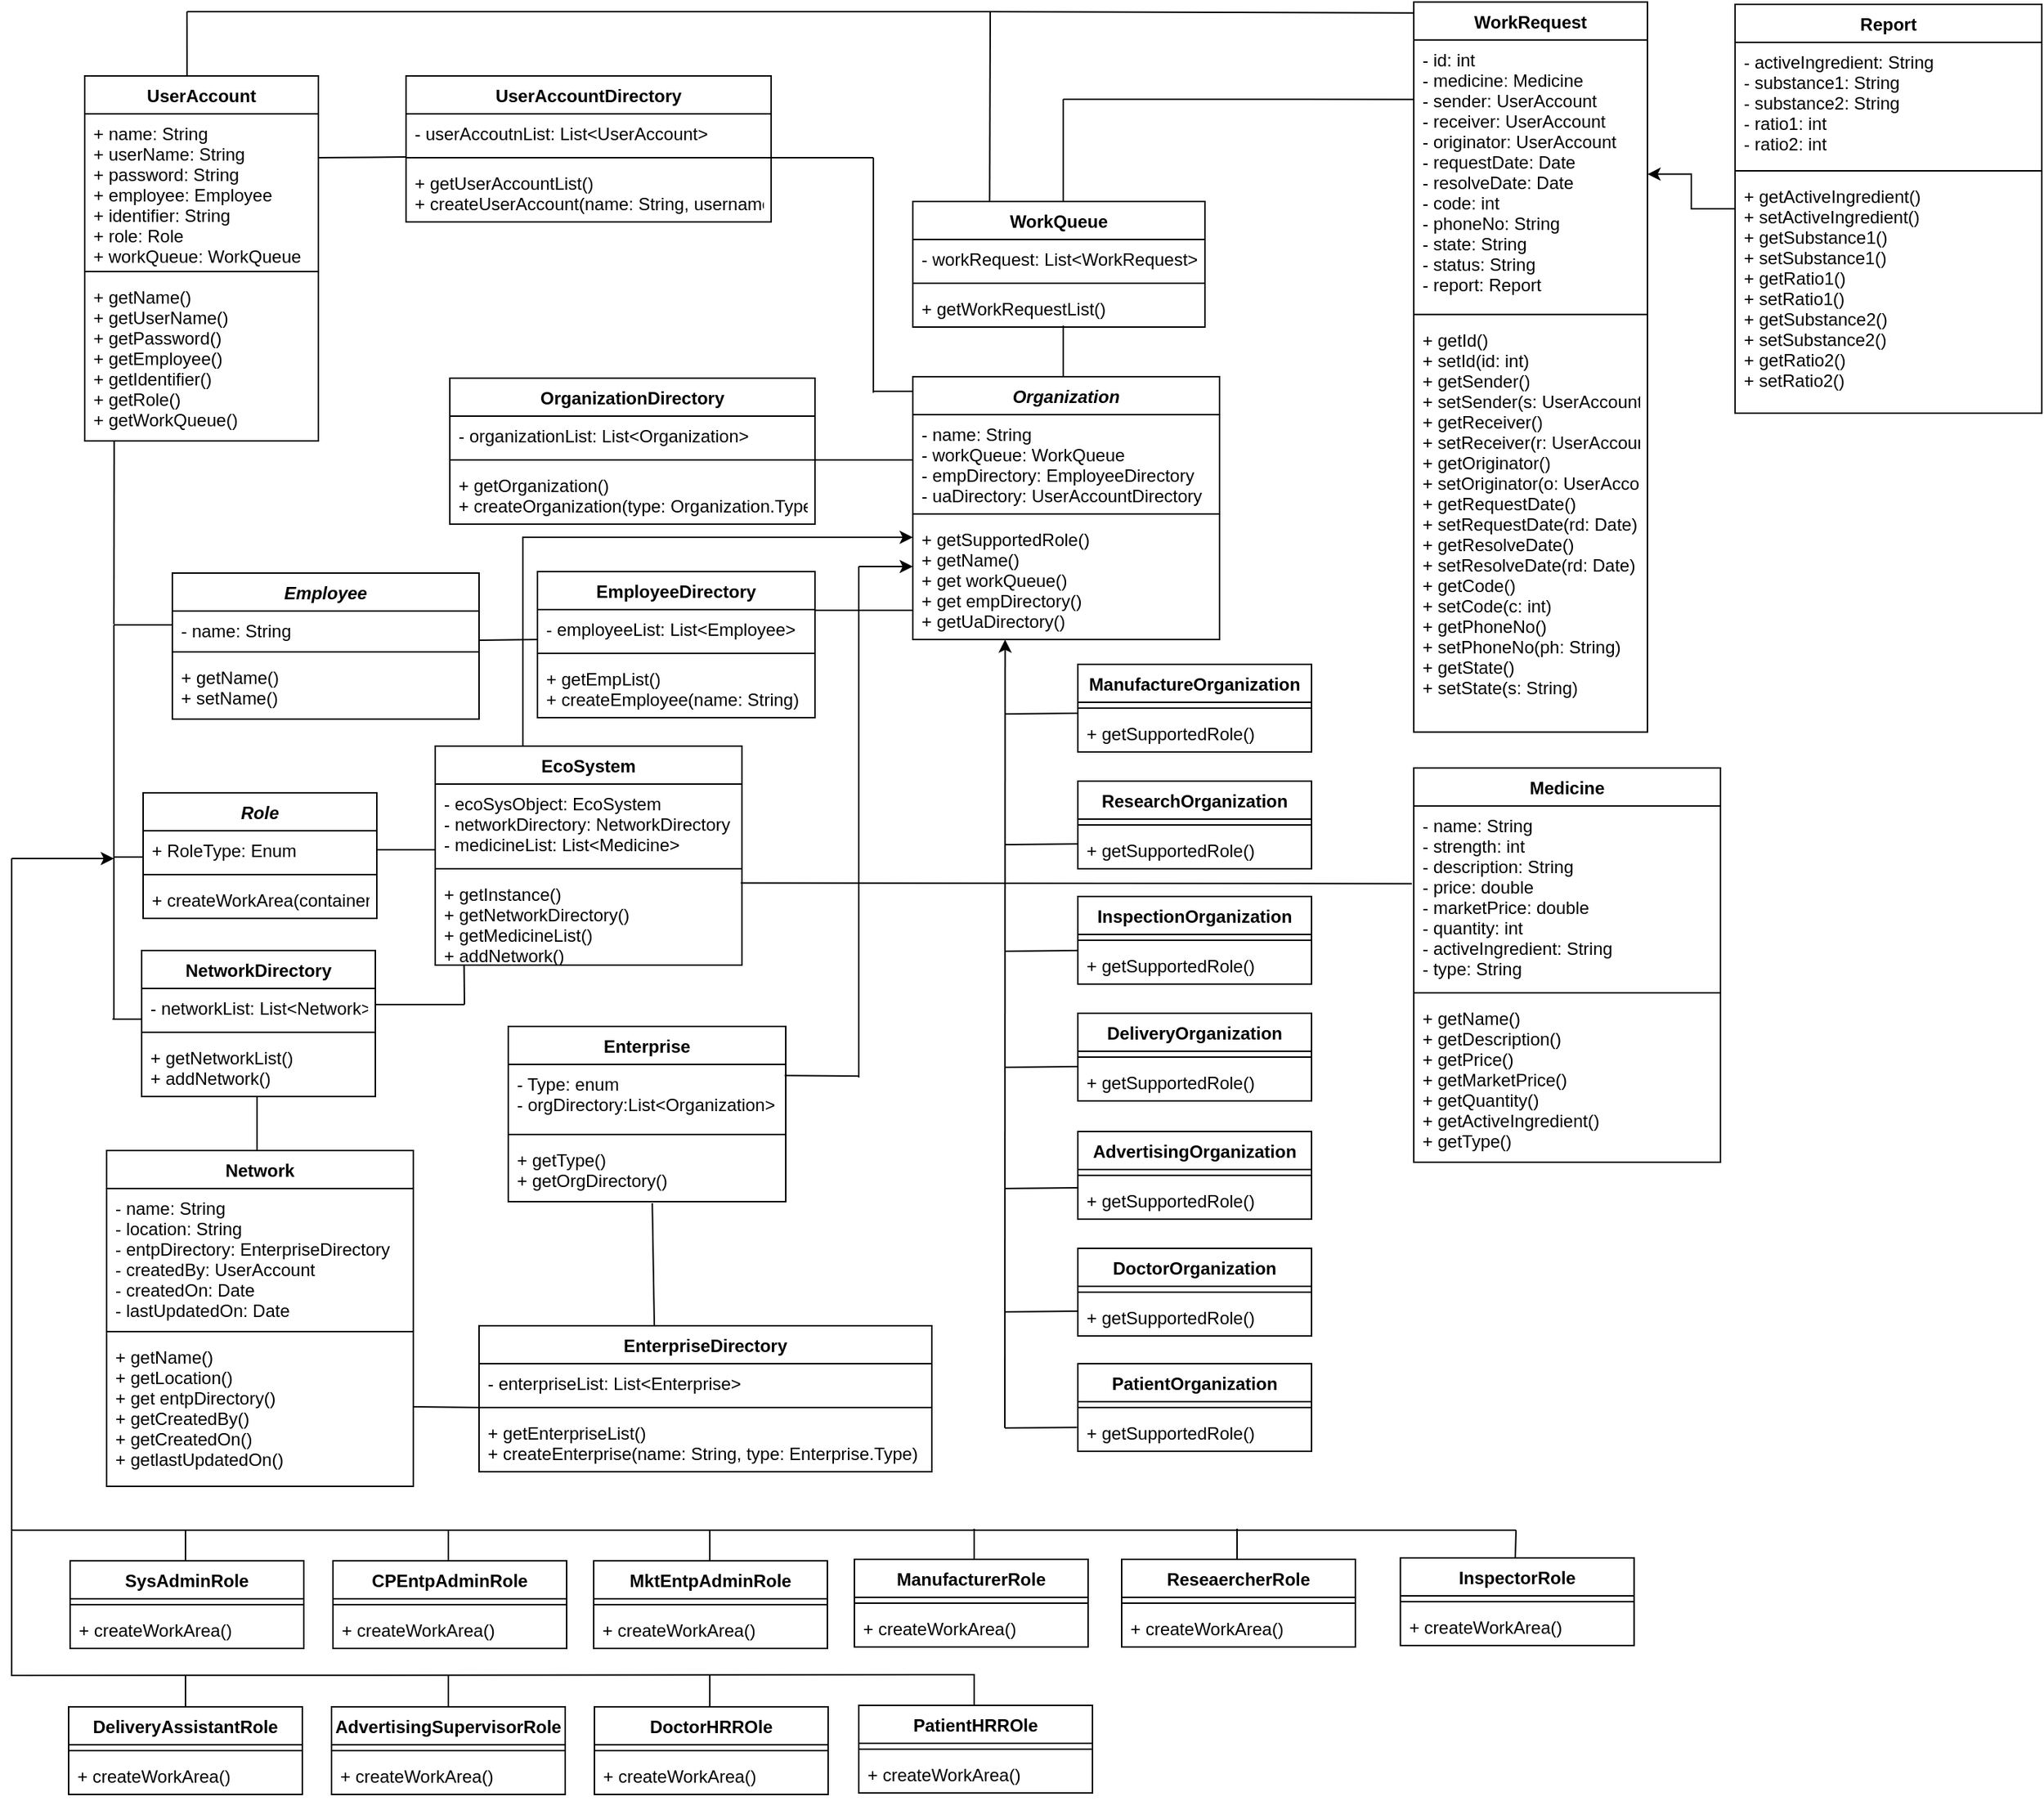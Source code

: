 <mxfile version="11.3.0" type="device" pages="1"><diagram id="bFLVhVI8nowa9Wyy7ARt" name="Page-1"><mxGraphModel dx="1379" dy="784" grid="1" gridSize="10" guides="1" tooltips="1" connect="1" arrows="1" fold="1" page="1" pageScale="1" pageWidth="1169" pageHeight="827" math="0" shadow="0"><root><mxCell id="0"/><mxCell id="1" parent="0"/><mxCell id="ENT1kDU-fFBjhfbJ3ieK-3" value="OrganizationDirectory" style="swimlane;fontStyle=1;align=center;verticalAlign=top;childLayout=stackLayout;horizontal=1;startSize=26;horizontalStack=0;resizeParent=1;resizeParentMax=0;resizeLast=0;collapsible=1;marginBottom=0;" parent="1" vertex="1"><mxGeometry x="340" y="271" width="250" height="100" as="geometry"/></mxCell><mxCell id="ENT1kDU-fFBjhfbJ3ieK-4" value="- organizationList: List&lt;Organization&gt; " style="text;strokeColor=none;fillColor=none;align=left;verticalAlign=top;spacingLeft=4;spacingRight=4;overflow=hidden;rotatable=0;points=[[0,0.5],[1,0.5]];portConstraint=eastwest;" parent="ENT1kDU-fFBjhfbJ3ieK-3" vertex="1"><mxGeometry y="26" width="250" height="26" as="geometry"/></mxCell><mxCell id="ENT1kDU-fFBjhfbJ3ieK-5" value="" style="line;strokeWidth=1;fillColor=none;align=left;verticalAlign=middle;spacingTop=-1;spacingLeft=3;spacingRight=3;rotatable=0;labelPosition=right;points=[];portConstraint=eastwest;" parent="ENT1kDU-fFBjhfbJ3ieK-3" vertex="1"><mxGeometry y="52" width="250" height="8" as="geometry"/></mxCell><mxCell id="ENT1kDU-fFBjhfbJ3ieK-6" value="+ getOrganization()&#10;+ createOrganization(type: Organization.Type)" style="text;strokeColor=none;fillColor=none;align=left;verticalAlign=top;spacingLeft=4;spacingRight=4;overflow=hidden;rotatable=0;points=[[0,0.5],[1,0.5]];portConstraint=eastwest;" parent="ENT1kDU-fFBjhfbJ3ieK-3" vertex="1"><mxGeometry y="60" width="250" height="40" as="geometry"/></mxCell><mxCell id="ENT1kDU-fFBjhfbJ3ieK-7" value="Organization" style="swimlane;fontStyle=3;align=center;verticalAlign=top;childLayout=stackLayout;horizontal=1;startSize=26;horizontalStack=0;resizeParent=1;resizeParentMax=0;resizeLast=0;collapsible=1;marginBottom=0;" parent="1" vertex="1"><mxGeometry x="657" y="270" width="210" height="180" as="geometry"/></mxCell><mxCell id="ENT1kDU-fFBjhfbJ3ieK-8" value="- name: String&#10;- workQueue: WorkQueue&#10;- empDirectory: EmployeeDirectory&#10;- uaDirectory: UserAccountDirectory" style="text;strokeColor=none;fillColor=none;align=left;verticalAlign=top;spacingLeft=4;spacingRight=4;overflow=hidden;rotatable=0;points=[[0,0.5],[1,0.5]];portConstraint=eastwest;" parent="ENT1kDU-fFBjhfbJ3ieK-7" vertex="1"><mxGeometry y="26" width="210" height="64" as="geometry"/></mxCell><mxCell id="ENT1kDU-fFBjhfbJ3ieK-9" value="" style="line;strokeWidth=1;fillColor=none;align=left;verticalAlign=middle;spacingTop=-1;spacingLeft=3;spacingRight=3;rotatable=0;labelPosition=right;points=[];portConstraint=eastwest;" parent="ENT1kDU-fFBjhfbJ3ieK-7" vertex="1"><mxGeometry y="90" width="210" height="8" as="geometry"/></mxCell><mxCell id="ENT1kDU-fFBjhfbJ3ieK-10" value="+ getSupportedRole()&#10;+ getName()&#10;+ get workQueue()&#10;+ get empDirectory()&#10;+ getUaDirectory()" style="text;strokeColor=none;fillColor=none;align=left;verticalAlign=top;spacingLeft=4;spacingRight=4;overflow=hidden;rotatable=0;points=[[0,0.5],[1,0.5]];portConstraint=eastwest;" parent="ENT1kDU-fFBjhfbJ3ieK-7" vertex="1"><mxGeometry y="98" width="210" height="82" as="geometry"/></mxCell><mxCell id="ENT1kDU-fFBjhfbJ3ieK-11" value="" style="endArrow=none;html=1;exitX=1.012;exitY=-0.025;exitDx=0;exitDy=0;exitPerimeter=0;" parent="1" edge="1"><mxGeometry width="50" height="50" relative="1" as="geometry"><mxPoint x="590" y="327" as="sourcePoint"/><mxPoint x="657" y="327" as="targetPoint"/></mxGeometry></mxCell><mxCell id="ENT1kDU-fFBjhfbJ3ieK-16" value="WorkQueue" style="swimlane;fontStyle=1;align=center;verticalAlign=top;childLayout=stackLayout;horizontal=1;startSize=26;horizontalStack=0;resizeParent=1;resizeParentMax=0;resizeLast=0;collapsible=1;marginBottom=0;" parent="1" vertex="1"><mxGeometry x="657" y="150" width="200" height="86" as="geometry"/></mxCell><mxCell id="ENT1kDU-fFBjhfbJ3ieK-17" value="- workRequest: List&lt;WorkRequest&gt;" style="text;strokeColor=none;fillColor=none;align=left;verticalAlign=top;spacingLeft=4;spacingRight=4;overflow=hidden;rotatable=0;points=[[0,0.5],[1,0.5]];portConstraint=eastwest;" parent="ENT1kDU-fFBjhfbJ3ieK-16" vertex="1"><mxGeometry y="26" width="200" height="26" as="geometry"/></mxCell><mxCell id="ENT1kDU-fFBjhfbJ3ieK-18" value="" style="line;strokeWidth=1;fillColor=none;align=left;verticalAlign=middle;spacingTop=-1;spacingLeft=3;spacingRight=3;rotatable=0;labelPosition=right;points=[];portConstraint=eastwest;" parent="ENT1kDU-fFBjhfbJ3ieK-16" vertex="1"><mxGeometry y="52" width="200" height="8" as="geometry"/></mxCell><mxCell id="ENT1kDU-fFBjhfbJ3ieK-19" value="+ getWorkRequestList()" style="text;strokeColor=none;fillColor=none;align=left;verticalAlign=top;spacingLeft=4;spacingRight=4;overflow=hidden;rotatable=0;points=[[0,0.5],[1,0.5]];portConstraint=eastwest;" parent="ENT1kDU-fFBjhfbJ3ieK-16" vertex="1"><mxGeometry y="60" width="200" height="26" as="geometry"/></mxCell><mxCell id="ENT1kDU-fFBjhfbJ3ieK-20" value="WorkRequest" style="swimlane;fontStyle=1;align=center;verticalAlign=top;childLayout=stackLayout;horizontal=1;startSize=26;horizontalStack=0;resizeParent=1;resizeParentMax=0;resizeLast=0;collapsible=1;marginBottom=0;" parent="1" vertex="1"><mxGeometry x="1000" y="13.333" width="160" height="500" as="geometry"/></mxCell><mxCell id="ENT1kDU-fFBjhfbJ3ieK-21" value="- id: int&#10;- medicine: Medicine&#10;- sender: UserAccount&#10;- receiver: UserAccount&#10;- originator: UserAccount&#10;- requestDate: Date&#10;- resolveDate: Date&#10;- code: int&#10;- phoneNo: String&#10;- state: String&#10;- status: String&#10;- report: Report" style="text;strokeColor=none;fillColor=none;align=left;verticalAlign=top;spacingLeft=4;spacingRight=4;overflow=hidden;rotatable=0;points=[[0,0.5],[1,0.5]];portConstraint=eastwest;" parent="ENT1kDU-fFBjhfbJ3ieK-20" vertex="1"><mxGeometry y="26" width="160" height="184" as="geometry"/></mxCell><mxCell id="ENT1kDU-fFBjhfbJ3ieK-22" value="" style="line;strokeWidth=1;fillColor=none;align=left;verticalAlign=middle;spacingTop=-1;spacingLeft=3;spacingRight=3;rotatable=0;labelPosition=right;points=[];portConstraint=eastwest;" parent="ENT1kDU-fFBjhfbJ3ieK-20" vertex="1"><mxGeometry y="210" width="160" height="8" as="geometry"/></mxCell><mxCell id="ENT1kDU-fFBjhfbJ3ieK-23" value="+ getId()&#10;+ setId(id: int)&#10;+ getSender()&#10;+ setSender(s: UserAccount)&#10;+ getReceiver()&#10;+ setReceiver(r: UserAccount)&#10;+ getOriginator()&#10;+ setOriginator(o: UserAccount)&#10;+ getRequestDate()&#10;+ setRequestDate(rd: Date)&#10;+ getResolveDate()&#10;+ setResolveDate(rd: Date)&#10;+ getCode()&#10;+ setCode(c: int)&#10;+ getPhoneNo()&#10;+ setPhoneNo(ph: String)&#10;+ getState()&#10;+ setState(s: String)" style="text;strokeColor=none;fillColor=none;align=left;verticalAlign=top;spacingLeft=4;spacingRight=4;overflow=hidden;rotatable=0;points=[[0,0.5],[1,0.5]];portConstraint=eastwest;" parent="ENT1kDU-fFBjhfbJ3ieK-20" vertex="1"><mxGeometry y="218" width="160" height="282" as="geometry"/></mxCell><mxCell id="ENT1kDU-fFBjhfbJ3ieK-24" value="" style="endArrow=none;html=1;" parent="1" edge="1"><mxGeometry width="50" height="50" relative="1" as="geometry"><mxPoint x="760" y="150" as="sourcePoint"/><mxPoint x="760" y="80" as="targetPoint"/></mxGeometry></mxCell><mxCell id="ENT1kDU-fFBjhfbJ3ieK-25" value="" style="endArrow=none;html=1;entryX=-0.013;entryY=0.216;entryDx=0;entryDy=0;entryPerimeter=0;" parent="1" edge="1"><mxGeometry width="50" height="50" relative="1" as="geometry"><mxPoint x="760" y="80" as="sourcePoint"/><mxPoint x="999.92" y="80.077" as="targetPoint"/></mxGeometry></mxCell><mxCell id="ENT1kDU-fFBjhfbJ3ieK-26" value="" style="endArrow=none;html=1;" parent="1" edge="1"><mxGeometry width="50" height="50" relative="1" as="geometry"><mxPoint x="760" y="270" as="sourcePoint"/><mxPoint x="760.0" y="235" as="targetPoint"/></mxGeometry></mxCell><mxCell id="ENT1kDU-fFBjhfbJ3ieK-27" value="" style="endArrow=none;html=1;exitX=1.012;exitY=-0.025;exitDx=0;exitDy=0;exitPerimeter=0;" parent="1" edge="1"><mxGeometry width="50" height="50" relative="1" as="geometry"><mxPoint x="590" y="430" as="sourcePoint"/><mxPoint x="657" y="430" as="targetPoint"/></mxGeometry></mxCell><mxCell id="ENT1kDU-fFBjhfbJ3ieK-28" value="EmployeeDirectory" style="swimlane;fontStyle=1;align=center;verticalAlign=top;childLayout=stackLayout;horizontal=1;startSize=26;horizontalStack=0;resizeParent=1;resizeParentMax=0;resizeLast=0;collapsible=1;marginBottom=0;" parent="1" vertex="1"><mxGeometry x="400" y="403.5" width="190" height="100" as="geometry"/></mxCell><mxCell id="ENT1kDU-fFBjhfbJ3ieK-29" value="- employeeList: List&lt;Employee&gt; " style="text;strokeColor=none;fillColor=none;align=left;verticalAlign=top;spacingLeft=4;spacingRight=4;overflow=hidden;rotatable=0;points=[[0,0.5],[1,0.5]];portConstraint=eastwest;" parent="ENT1kDU-fFBjhfbJ3ieK-28" vertex="1"><mxGeometry y="26" width="190" height="26" as="geometry"/></mxCell><mxCell id="ENT1kDU-fFBjhfbJ3ieK-30" value="" style="line;strokeWidth=1;fillColor=none;align=left;verticalAlign=middle;spacingTop=-1;spacingLeft=3;spacingRight=3;rotatable=0;labelPosition=right;points=[];portConstraint=eastwest;" parent="ENT1kDU-fFBjhfbJ3ieK-28" vertex="1"><mxGeometry y="52" width="190" height="8" as="geometry"/></mxCell><mxCell id="ENT1kDU-fFBjhfbJ3ieK-31" value="+ getEmpList()&#10;+ createEmployee(name: String)" style="text;strokeColor=none;fillColor=none;align=left;verticalAlign=top;spacingLeft=4;spacingRight=4;overflow=hidden;rotatable=0;points=[[0,0.5],[1,0.5]];portConstraint=eastwest;" parent="ENT1kDU-fFBjhfbJ3ieK-28" vertex="1"><mxGeometry y="60" width="190" height="40" as="geometry"/></mxCell><mxCell id="ENT1kDU-fFBjhfbJ3ieK-32" value="Employee" style="swimlane;fontStyle=3;align=center;verticalAlign=top;childLayout=stackLayout;horizontal=1;startSize=26;horizontalStack=0;resizeParent=1;resizeParentMax=0;resizeLast=0;collapsible=1;marginBottom=0;" parent="1" vertex="1"><mxGeometry x="150" y="404.5" width="210" height="100" as="geometry"/></mxCell><mxCell id="ENT1kDU-fFBjhfbJ3ieK-33" value="- name: String" style="text;strokeColor=none;fillColor=none;align=left;verticalAlign=top;spacingLeft=4;spacingRight=4;overflow=hidden;rotatable=0;points=[[0,0.5],[1,0.5]];portConstraint=eastwest;" parent="ENT1kDU-fFBjhfbJ3ieK-32" vertex="1"><mxGeometry y="26" width="210" height="24" as="geometry"/></mxCell><mxCell id="ENT1kDU-fFBjhfbJ3ieK-34" value="" style="line;strokeWidth=1;fillColor=none;align=left;verticalAlign=middle;spacingTop=-1;spacingLeft=3;spacingRight=3;rotatable=0;labelPosition=right;points=[];portConstraint=eastwest;" parent="ENT1kDU-fFBjhfbJ3ieK-32" vertex="1"><mxGeometry y="50" width="210" height="8" as="geometry"/></mxCell><mxCell id="ENT1kDU-fFBjhfbJ3ieK-35" value="+ getName()&#10;+ setName()" style="text;strokeColor=none;fillColor=none;align=left;verticalAlign=top;spacingLeft=4;spacingRight=4;overflow=hidden;rotatable=0;points=[[0,0.5],[1,0.5]];portConstraint=eastwest;" parent="ENT1kDU-fFBjhfbJ3ieK-32" vertex="1"><mxGeometry y="58" width="210" height="42" as="geometry"/></mxCell><mxCell id="ENT1kDU-fFBjhfbJ3ieK-36" value="" style="endArrow=none;html=1;" parent="1" edge="1"><mxGeometry width="50" height="50" relative="1" as="geometry"><mxPoint x="360" y="450.5" as="sourcePoint"/><mxPoint x="400.048" y="450" as="targetPoint"/></mxGeometry></mxCell><mxCell id="ENT1kDU-fFBjhfbJ3ieK-37" value="" style="endArrow=none;html=1;" parent="1" edge="1"><mxGeometry width="50" height="50" relative="1" as="geometry"><mxPoint x="630" y="280" as="sourcePoint"/><mxPoint x="657" y="280" as="targetPoint"/></mxGeometry></mxCell><mxCell id="ENT1kDU-fFBjhfbJ3ieK-38" value="" style="endArrow=none;html=1;" parent="1" edge="1"><mxGeometry width="50" height="50" relative="1" as="geometry"><mxPoint x="630" y="281" as="sourcePoint"/><mxPoint x="630" y="120" as="targetPoint"/></mxGeometry></mxCell><mxCell id="ENT1kDU-fFBjhfbJ3ieK-39" value="" style="endArrow=none;html=1;" parent="1" edge="1"><mxGeometry width="50" height="50" relative="1" as="geometry"><mxPoint x="560" y="120" as="sourcePoint"/><mxPoint x="630" y="120" as="targetPoint"/></mxGeometry></mxCell><mxCell id="ENT1kDU-fFBjhfbJ3ieK-40" value="UserAccountDirectory" style="swimlane;fontStyle=1;align=center;verticalAlign=top;childLayout=stackLayout;horizontal=1;startSize=26;horizontalStack=0;resizeParent=1;resizeParentMax=0;resizeLast=0;collapsible=1;marginBottom=0;" parent="1" vertex="1"><mxGeometry x="310" y="64" width="250" height="100" as="geometry"/></mxCell><mxCell id="ENT1kDU-fFBjhfbJ3ieK-41" value="- userAccoutnList: List&lt;UserAccount&gt; " style="text;strokeColor=none;fillColor=none;align=left;verticalAlign=top;spacingLeft=4;spacingRight=4;overflow=hidden;rotatable=0;points=[[0,0.5],[1,0.5]];portConstraint=eastwest;" parent="ENT1kDU-fFBjhfbJ3ieK-40" vertex="1"><mxGeometry y="26" width="250" height="26" as="geometry"/></mxCell><mxCell id="ENT1kDU-fFBjhfbJ3ieK-42" value="" style="line;strokeWidth=1;fillColor=none;align=left;verticalAlign=middle;spacingTop=-1;spacingLeft=3;spacingRight=3;rotatable=0;labelPosition=right;points=[];portConstraint=eastwest;" parent="ENT1kDU-fFBjhfbJ3ieK-40" vertex="1"><mxGeometry y="52" width="250" height="8" as="geometry"/></mxCell><mxCell id="ENT1kDU-fFBjhfbJ3ieK-43" value="+ getUserAccountList()&#10;+ createUserAccount(name: String, username: String, password: String, emp: Employee, role: Role, identifier: String)" style="text;strokeColor=none;fillColor=none;align=left;verticalAlign=top;spacingLeft=4;spacingRight=4;overflow=hidden;rotatable=0;points=[[0,0.5],[1,0.5]];portConstraint=eastwest;" parent="ENT1kDU-fFBjhfbJ3ieK-40" vertex="1"><mxGeometry y="60" width="250" height="40" as="geometry"/></mxCell><mxCell id="ENT1kDU-fFBjhfbJ3ieK-44" value="UserAccount" style="swimlane;fontStyle=1;align=center;verticalAlign=top;childLayout=stackLayout;horizontal=1;startSize=26;horizontalStack=0;resizeParent=1;resizeParentMax=0;resizeLast=0;collapsible=1;marginBottom=0;" parent="1" vertex="1"><mxGeometry x="90" y="64" width="160" height="250" as="geometry"/></mxCell><mxCell id="ENT1kDU-fFBjhfbJ3ieK-45" value="+ name: String&#10;+ userName: String&#10;+ password: String&#10;+ employee: Employee&#10;+ identifier: String&#10;+ role: Role&#10;+ workQueue: WorkQueue" style="text;strokeColor=none;fillColor=none;align=left;verticalAlign=top;spacingLeft=4;spacingRight=4;overflow=hidden;rotatable=0;points=[[0,0.5],[1,0.5]];portConstraint=eastwest;" parent="ENT1kDU-fFBjhfbJ3ieK-44" vertex="1"><mxGeometry y="26" width="160" height="104" as="geometry"/></mxCell><mxCell id="ENT1kDU-fFBjhfbJ3ieK-46" value="" style="line;strokeWidth=1;fillColor=none;align=left;verticalAlign=middle;spacingTop=-1;spacingLeft=3;spacingRight=3;rotatable=0;labelPosition=right;points=[];portConstraint=eastwest;" parent="ENT1kDU-fFBjhfbJ3ieK-44" vertex="1"><mxGeometry y="130" width="160" height="8" as="geometry"/></mxCell><mxCell id="ENT1kDU-fFBjhfbJ3ieK-47" value="+ getName()&#10;+ getUserName()&#10;+ getPassword()&#10;+ getEmployee()&#10;+ getIdentifier()&#10;+ getRole()&#10;+ getWorkQueue()" style="text;strokeColor=none;fillColor=none;align=left;verticalAlign=top;spacingLeft=4;spacingRight=4;overflow=hidden;rotatable=0;points=[[0,0.5],[1,0.5]];portConstraint=eastwest;" parent="ENT1kDU-fFBjhfbJ3ieK-44" vertex="1"><mxGeometry y="138" width="160" height="112" as="geometry"/></mxCell><mxCell id="ENT1kDU-fFBjhfbJ3ieK-48" value="" style="endArrow=none;html=1;" parent="1" edge="1"><mxGeometry width="50" height="50" relative="1" as="geometry"><mxPoint x="250" y="120" as="sourcePoint"/><mxPoint x="310" y="119.5" as="targetPoint"/></mxGeometry></mxCell><mxCell id="ENT1kDU-fFBjhfbJ3ieK-49" value="" style="endArrow=none;html=1;entryX=0.12;entryY=1.039;entryDx=0;entryDy=0;entryPerimeter=0;" parent="1" edge="1"><mxGeometry width="50" height="50" relative="1" as="geometry"><mxPoint x="110" y="439.5" as="sourcePoint"/><mxPoint x="110.2" y="313.868" as="targetPoint"/></mxGeometry></mxCell><mxCell id="ENT1kDU-fFBjhfbJ3ieK-50" value="" style="endArrow=none;html=1;" parent="1" edge="1"><mxGeometry width="50" height="50" relative="1" as="geometry"><mxPoint x="110" y="440" as="sourcePoint"/><mxPoint x="150" y="440" as="targetPoint"/></mxGeometry></mxCell><mxCell id="ENT1kDU-fFBjhfbJ3ieK-51" value="" style="endArrow=none;html=1;" parent="1" edge="1"><mxGeometry width="50" height="50" relative="1" as="geometry"><mxPoint x="160" y="20" as="sourcePoint"/><mxPoint x="710" y="20" as="targetPoint"/></mxGeometry></mxCell><mxCell id="ENT1kDU-fFBjhfbJ3ieK-52" value="" style="endArrow=none;html=1;exitX=0.438;exitY=0.024;exitDx=0;exitDy=0;exitPerimeter=0;" parent="1" edge="1"><mxGeometry width="50" height="50" relative="1" as="geometry"><mxPoint x="160.08" y="64" as="sourcePoint"/><mxPoint x="160" y="20" as="targetPoint"/></mxGeometry></mxCell><mxCell id="ENT1kDU-fFBjhfbJ3ieK-54" value="" style="endArrow=none;html=1;exitX=0.313;exitY=-0.026;exitDx=0;exitDy=0;exitPerimeter=0;" parent="1" edge="1"><mxGeometry width="50" height="50" relative="1" as="geometry"><mxPoint x="709.6" y="149.764" as="sourcePoint"/><mxPoint x="710" y="20" as="targetPoint"/></mxGeometry></mxCell><mxCell id="ENT1kDU-fFBjhfbJ3ieK-55" value="" style="endArrow=none;html=1;entryX=0;entryY=0.015;entryDx=0;entryDy=0;entryPerimeter=0;" parent="1" target="ENT1kDU-fFBjhfbJ3ieK-20" edge="1"><mxGeometry width="50" height="50" relative="1" as="geometry"><mxPoint x="710" y="20" as="sourcePoint"/><mxPoint x="990" y="21" as="targetPoint"/></mxGeometry></mxCell><mxCell id="ENT1kDU-fFBjhfbJ3ieK-56" value="Role" style="swimlane;fontStyle=3;align=center;verticalAlign=top;childLayout=stackLayout;horizontal=1;startSize=26;horizontalStack=0;resizeParent=1;resizeParentMax=0;resizeLast=0;collapsible=1;marginBottom=0;" parent="1" vertex="1"><mxGeometry x="130" y="555" width="160" height="86" as="geometry"/></mxCell><mxCell id="ENT1kDU-fFBjhfbJ3ieK-57" value="+ RoleType: Enum" style="text;strokeColor=none;fillColor=none;align=left;verticalAlign=top;spacingLeft=4;spacingRight=4;overflow=hidden;rotatable=0;points=[[0,0.5],[1,0.5]];portConstraint=eastwest;" parent="ENT1kDU-fFBjhfbJ3ieK-56" vertex="1"><mxGeometry y="26" width="160" height="26" as="geometry"/></mxCell><mxCell id="ENT1kDU-fFBjhfbJ3ieK-68" value="" style="endArrow=none;html=1;" parent="ENT1kDU-fFBjhfbJ3ieK-56" edge="1"><mxGeometry width="50" height="50" relative="1" as="geometry"><mxPoint x="-20.0" y="44.0" as="sourcePoint"/><mxPoint y="44" as="targetPoint"/></mxGeometry></mxCell><mxCell id="ENT1kDU-fFBjhfbJ3ieK-58" value="" style="line;strokeWidth=1;fillColor=none;align=left;verticalAlign=middle;spacingTop=-1;spacingLeft=3;spacingRight=3;rotatable=0;labelPosition=right;points=[];portConstraint=eastwest;" parent="ENT1kDU-fFBjhfbJ3ieK-56" vertex="1"><mxGeometry y="52" width="160" height="8" as="geometry"/></mxCell><mxCell id="ENT1kDU-fFBjhfbJ3ieK-59" value="+ createWorkArea(container: JPanel, ua: UserAccount, entp: Enterprise, org: Organization, sys: EcoSystem" style="text;strokeColor=none;fillColor=none;align=left;verticalAlign=top;spacingLeft=4;spacingRight=4;overflow=hidden;rotatable=0;points=[[0,0.5],[1,0.5]];portConstraint=eastwest;" parent="ENT1kDU-fFBjhfbJ3ieK-56" vertex="1"><mxGeometry y="60" width="160" height="26" as="geometry"/></mxCell><mxCell id="ENT1kDU-fFBjhfbJ3ieK-60" value="" style="endArrow=none;html=1;" parent="1" edge="1"><mxGeometry width="50" height="50" relative="1" as="geometry"><mxPoint x="110" y="600" as="sourcePoint"/><mxPoint x="110" y="440" as="targetPoint"/></mxGeometry></mxCell><mxCell id="ENT1kDU-fFBjhfbJ3ieK-66" value="" style="edgeStyle=orthogonalEdgeStyle;rounded=0;orthogonalLoop=1;jettySize=auto;html=1;" parent="1" source="ENT1kDU-fFBjhfbJ3ieK-62" target="ENT1kDU-fFBjhfbJ3ieK-10" edge="1"><mxGeometry relative="1" as="geometry"><Array as="points"><mxPoint x="390" y="380"/></Array></mxGeometry></mxCell><mxCell id="ENT1kDU-fFBjhfbJ3ieK-62" value="EcoSystem" style="swimlane;fontStyle=1;align=center;verticalAlign=top;childLayout=stackLayout;horizontal=1;startSize=26;horizontalStack=0;resizeParent=1;resizeParentMax=0;resizeLast=0;collapsible=1;marginBottom=0;" parent="1" vertex="1"><mxGeometry x="330" y="523" width="210" height="150" as="geometry"/></mxCell><mxCell id="ENT1kDU-fFBjhfbJ3ieK-63" value="- ecoSysObject: EcoSystem&#10;- networkDirectory: NetworkDirectory&#10;- medicineList: List&lt;Medicine&gt;" style="text;strokeColor=none;fillColor=none;align=left;verticalAlign=top;spacingLeft=4;spacingRight=4;overflow=hidden;rotatable=0;points=[[0,0.5],[1,0.5]];portConstraint=eastwest;" parent="ENT1kDU-fFBjhfbJ3ieK-62" vertex="1"><mxGeometry y="26" width="210" height="54" as="geometry"/></mxCell><mxCell id="ENT1kDU-fFBjhfbJ3ieK-64" value="" style="line;strokeWidth=1;fillColor=none;align=left;verticalAlign=middle;spacingTop=-1;spacingLeft=3;spacingRight=3;rotatable=0;labelPosition=right;points=[];portConstraint=eastwest;" parent="ENT1kDU-fFBjhfbJ3ieK-62" vertex="1"><mxGeometry y="80" width="210" height="8" as="geometry"/></mxCell><mxCell id="ENT1kDU-fFBjhfbJ3ieK-65" value="+ getInstance()&#10;+ getNetworkDirectory()&#10;+ getMedicineList()&#10;+ addNetwork()" style="text;strokeColor=none;fillColor=none;align=left;verticalAlign=top;spacingLeft=4;spacingRight=4;overflow=hidden;rotatable=0;points=[[0,0.5],[1,0.5]];portConstraint=eastwest;" parent="ENT1kDU-fFBjhfbJ3ieK-62" vertex="1"><mxGeometry y="88" width="210" height="62" as="geometry"/></mxCell><mxCell id="ENT1kDU-fFBjhfbJ3ieK-67" value="" style="endArrow=none;html=1;exitX=1;exitY=0.5;exitDx=0;exitDy=0;" parent="1" source="ENT1kDU-fFBjhfbJ3ieK-57" edge="1"><mxGeometry width="50" height="50" relative="1" as="geometry"><mxPoint x="300" y="594" as="sourcePoint"/><mxPoint x="330" y="594" as="targetPoint"/></mxGeometry></mxCell><mxCell id="ENT1kDU-fFBjhfbJ3ieK-69" value="NetworkDirectory" style="swimlane;fontStyle=1;align=center;verticalAlign=top;childLayout=stackLayout;horizontal=1;startSize=26;horizontalStack=0;resizeParent=1;resizeParentMax=0;resizeLast=0;collapsible=1;marginBottom=0;" parent="1" vertex="1"><mxGeometry x="129" y="663" width="160" height="100" as="geometry"/></mxCell><mxCell id="ENT1kDU-fFBjhfbJ3ieK-70" value="- networkList: List&lt;Network&gt;" style="text;strokeColor=none;fillColor=none;align=left;verticalAlign=top;spacingLeft=4;spacingRight=4;overflow=hidden;rotatable=0;points=[[0,0.5],[1,0.5]];portConstraint=eastwest;" parent="ENT1kDU-fFBjhfbJ3ieK-69" vertex="1"><mxGeometry y="26" width="160" height="26" as="geometry"/></mxCell><mxCell id="ENT1kDU-fFBjhfbJ3ieK-71" value="" style="endArrow=none;html=1;" parent="ENT1kDU-fFBjhfbJ3ieK-69" edge="1"><mxGeometry width="50" height="50" relative="1" as="geometry"><mxPoint x="-20.0" y="47.0" as="sourcePoint"/><mxPoint y="47" as="targetPoint"/></mxGeometry></mxCell><mxCell id="ENT1kDU-fFBjhfbJ3ieK-72" value="" style="line;strokeWidth=1;fillColor=none;align=left;verticalAlign=middle;spacingTop=-1;spacingLeft=3;spacingRight=3;rotatable=0;labelPosition=right;points=[];portConstraint=eastwest;" parent="ENT1kDU-fFBjhfbJ3ieK-69" vertex="1"><mxGeometry y="52" width="160" height="8" as="geometry"/></mxCell><mxCell id="ENT1kDU-fFBjhfbJ3ieK-73" value="+ getNetworkList()&#10;+ addNetwork()" style="text;strokeColor=none;fillColor=none;align=left;verticalAlign=top;spacingLeft=4;spacingRight=4;overflow=hidden;rotatable=0;points=[[0,0.5],[1,0.5]];portConstraint=eastwest;" parent="ENT1kDU-fFBjhfbJ3ieK-69" vertex="1"><mxGeometry y="60" width="160" height="40" as="geometry"/></mxCell><mxCell id="ENT1kDU-fFBjhfbJ3ieK-74" value="" style="endArrow=none;html=1;exitX=1;exitY=0.5;exitDx=0;exitDy=0;" parent="1" edge="1"><mxGeometry width="50" height="50" relative="1" as="geometry"><mxPoint x="289" y="700" as="sourcePoint"/><mxPoint x="350" y="700" as="targetPoint"/></mxGeometry></mxCell><mxCell id="ENT1kDU-fFBjhfbJ3ieK-75" value="" style="endArrow=none;html=1;entryX=0.075;entryY=1.048;entryDx=0;entryDy=0;entryPerimeter=0;" parent="1" edge="1"><mxGeometry width="50" height="50" relative="1" as="geometry"><mxPoint x="350" y="700" as="sourcePoint"/><mxPoint x="349.75" y="672.976" as="targetPoint"/></mxGeometry></mxCell><mxCell id="ENT1kDU-fFBjhfbJ3ieK-76" value="" style="endArrow=none;html=1;" parent="1" edge="1"><mxGeometry width="50" height="50" relative="1" as="geometry"><mxPoint x="110" y="710" as="sourcePoint"/><mxPoint x="110" y="600" as="targetPoint"/></mxGeometry></mxCell><mxCell id="ENT1kDU-fFBjhfbJ3ieK-77" value="Network" style="swimlane;fontStyle=1;align=center;verticalAlign=top;childLayout=stackLayout;horizontal=1;startSize=26;horizontalStack=0;resizeParent=1;resizeParentMax=0;resizeLast=0;collapsible=1;marginBottom=0;" parent="1" vertex="1"><mxGeometry x="105" y="800" width="210" height="230" as="geometry"/></mxCell><mxCell id="ENT1kDU-fFBjhfbJ3ieK-78" value="- name: String&#10;- location: String&#10;- entpDirectory: EnterpriseDirectory&#10;- createdBy: UserAccount&#10;- createdOn: Date&#10;- lastUpdatedOn: Date&#10;" style="text;strokeColor=none;fillColor=none;align=left;verticalAlign=top;spacingLeft=4;spacingRight=4;overflow=hidden;rotatable=0;points=[[0,0.5],[1,0.5]];portConstraint=eastwest;" parent="ENT1kDU-fFBjhfbJ3ieK-77" vertex="1"><mxGeometry y="26" width="210" height="94" as="geometry"/></mxCell><mxCell id="ENT1kDU-fFBjhfbJ3ieK-79" value="" style="line;strokeWidth=1;fillColor=none;align=left;verticalAlign=middle;spacingTop=-1;spacingLeft=3;spacingRight=3;rotatable=0;labelPosition=right;points=[];portConstraint=eastwest;" parent="ENT1kDU-fFBjhfbJ3ieK-77" vertex="1"><mxGeometry y="120" width="210" height="8" as="geometry"/></mxCell><mxCell id="ENT1kDU-fFBjhfbJ3ieK-80" value="+ getName()&#10;+ getLocation() &#10;+ get entpDirectory()&#10;+ getCreatedBy()&#10;+ getCreatedOn()&#10;+ getlastUpdatedOn()" style="text;strokeColor=none;fillColor=none;align=left;verticalAlign=top;spacingLeft=4;spacingRight=4;overflow=hidden;rotatable=0;points=[[0,0.5],[1,0.5]];portConstraint=eastwest;" parent="ENT1kDU-fFBjhfbJ3ieK-77" vertex="1"><mxGeometry y="128" width="210" height="102" as="geometry"/></mxCell><mxCell id="ENT1kDU-fFBjhfbJ3ieK-81" value="" style="endArrow=none;html=1;" parent="1" edge="1"><mxGeometry width="50" height="50" relative="1" as="geometry"><mxPoint x="208" y="800" as="sourcePoint"/><mxPoint x="208" y="763" as="targetPoint"/></mxGeometry></mxCell><mxCell id="ENT1kDU-fFBjhfbJ3ieK-82" value="EnterpriseDirectory" style="swimlane;fontStyle=1;align=center;verticalAlign=top;childLayout=stackLayout;horizontal=1;startSize=26;horizontalStack=0;resizeParent=1;resizeParentMax=0;resizeLast=0;collapsible=1;marginBottom=0;" parent="1" vertex="1"><mxGeometry x="360" y="920" width="310" height="100" as="geometry"/></mxCell><mxCell id="ENT1kDU-fFBjhfbJ3ieK-83" value="- enterpriseList: List&lt;Enterprise&gt; " style="text;strokeColor=none;fillColor=none;align=left;verticalAlign=top;spacingLeft=4;spacingRight=4;overflow=hidden;rotatable=0;points=[[0,0.5],[1,0.5]];portConstraint=eastwest;" parent="ENT1kDU-fFBjhfbJ3ieK-82" vertex="1"><mxGeometry y="26" width="310" height="26" as="geometry"/></mxCell><mxCell id="ENT1kDU-fFBjhfbJ3ieK-84" value="" style="line;strokeWidth=1;fillColor=none;align=left;verticalAlign=middle;spacingTop=-1;spacingLeft=3;spacingRight=3;rotatable=0;labelPosition=right;points=[];portConstraint=eastwest;" parent="ENT1kDU-fFBjhfbJ3ieK-82" vertex="1"><mxGeometry y="52" width="310" height="8" as="geometry"/></mxCell><mxCell id="ENT1kDU-fFBjhfbJ3ieK-85" value="+ getEnterpriseList()&#10;+ createEnterprise(name: String, type: Enterprise.Type)" style="text;strokeColor=none;fillColor=none;align=left;verticalAlign=top;spacingLeft=4;spacingRight=4;overflow=hidden;rotatable=0;points=[[0,0.5],[1,0.5]];portConstraint=eastwest;" parent="ENT1kDU-fFBjhfbJ3ieK-82" vertex="1"><mxGeometry y="60" width="310" height="40" as="geometry"/></mxCell><mxCell id="ENT1kDU-fFBjhfbJ3ieK-87" value="Enterprise" style="swimlane;fontStyle=1;align=center;verticalAlign=top;childLayout=stackLayout;horizontal=1;startSize=26;horizontalStack=0;resizeParent=1;resizeParentMax=0;resizeLast=0;collapsible=1;marginBottom=0;" parent="1" vertex="1"><mxGeometry x="380" y="715" width="190" height="120" as="geometry"/></mxCell><mxCell id="ENT1kDU-fFBjhfbJ3ieK-88" value="- Type: enum&#10;- orgDirectory:List&lt;Organization&gt;" style="text;strokeColor=none;fillColor=none;align=left;verticalAlign=top;spacingLeft=4;spacingRight=4;overflow=hidden;rotatable=0;points=[[0,0.5],[1,0.5]];portConstraint=eastwest;" parent="ENT1kDU-fFBjhfbJ3ieK-87" vertex="1"><mxGeometry y="26" width="190" height="44" as="geometry"/></mxCell><mxCell id="ENT1kDU-fFBjhfbJ3ieK-89" value="" style="line;strokeWidth=1;fillColor=none;align=left;verticalAlign=middle;spacingTop=-1;spacingLeft=3;spacingRight=3;rotatable=0;labelPosition=right;points=[];portConstraint=eastwest;" parent="ENT1kDU-fFBjhfbJ3ieK-87" vertex="1"><mxGeometry y="70" width="190" height="8" as="geometry"/></mxCell><mxCell id="ENT1kDU-fFBjhfbJ3ieK-90" value="+ getType()&#10;+ getOrgDirectory()" style="text;strokeColor=none;fillColor=none;align=left;verticalAlign=top;spacingLeft=4;spacingRight=4;overflow=hidden;rotatable=0;points=[[0,0.5],[1,0.5]];portConstraint=eastwest;" parent="ENT1kDU-fFBjhfbJ3ieK-87" vertex="1"><mxGeometry y="78" width="190" height="42" as="geometry"/></mxCell><mxCell id="ENT1kDU-fFBjhfbJ3ieK-99" value="" style="endArrow=classic;html=1;" parent="1" edge="1"><mxGeometry width="50" height="50" relative="1" as="geometry"><mxPoint x="620" y="400" as="sourcePoint"/><mxPoint x="657" y="400" as="targetPoint"/></mxGeometry></mxCell><mxCell id="ENT1kDU-fFBjhfbJ3ieK-101" value="" style="endArrow=none;html=1;" parent="1" edge="1"><mxGeometry width="50" height="50" relative="1" as="geometry"><mxPoint x="315" y="975.5" as="sourcePoint"/><mxPoint x="360" y="976" as="targetPoint"/></mxGeometry></mxCell><mxCell id="ENT1kDU-fFBjhfbJ3ieK-102" value="" style="endArrow=none;html=1;entryX=0.519;entryY=1.024;entryDx=0;entryDy=0;entryPerimeter=0;" parent="1" target="ENT1kDU-fFBjhfbJ3ieK-90" edge="1"><mxGeometry width="50" height="50" relative="1" as="geometry"><mxPoint x="480" y="920" as="sourcePoint"/><mxPoint x="480" y="850" as="targetPoint"/></mxGeometry></mxCell><mxCell id="ENT1kDU-fFBjhfbJ3ieK-103" value="" style="endArrow=none;html=1;exitX=0.996;exitY=0.287;exitDx=0;exitDy=0;exitPerimeter=0;" parent="1" edge="1"><mxGeometry width="50" height="50" relative="1" as="geometry"><mxPoint x="569.24" y="748.628" as="sourcePoint"/><mxPoint x="620" y="749" as="targetPoint"/></mxGeometry></mxCell><mxCell id="ENT1kDU-fFBjhfbJ3ieK-104" value="" style="endArrow=none;html=1;" parent="1" edge="1"><mxGeometry width="50" height="50" relative="1" as="geometry"><mxPoint x="620" y="750" as="sourcePoint"/><mxPoint x="620" y="400" as="targetPoint"/></mxGeometry></mxCell><mxCell id="ENT1kDU-fFBjhfbJ3ieK-105" value="ManufactureOrganization" style="swimlane;fontStyle=1;align=center;verticalAlign=top;childLayout=stackLayout;horizontal=1;startSize=26;horizontalStack=0;resizeParent=1;resizeParentMax=0;resizeLast=0;collapsible=1;marginBottom=0;" parent="1" vertex="1"><mxGeometry x="770" y="467" width="160" height="60" as="geometry"/></mxCell><mxCell id="ENT1kDU-fFBjhfbJ3ieK-107" value="" style="line;strokeWidth=1;fillColor=none;align=left;verticalAlign=middle;spacingTop=-1;spacingLeft=3;spacingRight=3;rotatable=0;labelPosition=right;points=[];portConstraint=eastwest;" parent="ENT1kDU-fFBjhfbJ3ieK-105" vertex="1"><mxGeometry y="26" width="160" height="8" as="geometry"/></mxCell><mxCell id="ENT1kDU-fFBjhfbJ3ieK-108" value="+ getSupportedRole()" style="text;strokeColor=none;fillColor=none;align=left;verticalAlign=top;spacingLeft=4;spacingRight=4;overflow=hidden;rotatable=0;points=[[0,0.5],[1,0.5]];portConstraint=eastwest;" parent="ENT1kDU-fFBjhfbJ3ieK-105" vertex="1"><mxGeometry y="34" width="160" height="26" as="geometry"/></mxCell><mxCell id="ENT1kDU-fFBjhfbJ3ieK-109" value="ResearchOrganization" style="swimlane;fontStyle=1;align=center;verticalAlign=top;childLayout=stackLayout;horizontal=1;startSize=26;horizontalStack=0;resizeParent=1;resizeParentMax=0;resizeLast=0;collapsible=1;marginBottom=0;" parent="1" vertex="1"><mxGeometry x="770" y="547" width="160" height="60" as="geometry"/></mxCell><mxCell id="ENT1kDU-fFBjhfbJ3ieK-110" value="" style="line;strokeWidth=1;fillColor=none;align=left;verticalAlign=middle;spacingTop=-1;spacingLeft=3;spacingRight=3;rotatable=0;labelPosition=right;points=[];portConstraint=eastwest;" parent="ENT1kDU-fFBjhfbJ3ieK-109" vertex="1"><mxGeometry y="26" width="160" height="8" as="geometry"/></mxCell><mxCell id="ENT1kDU-fFBjhfbJ3ieK-111" value="+ getSupportedRole()" style="text;strokeColor=none;fillColor=none;align=left;verticalAlign=top;spacingLeft=4;spacingRight=4;overflow=hidden;rotatable=0;points=[[0,0.5],[1,0.5]];portConstraint=eastwest;" parent="ENT1kDU-fFBjhfbJ3ieK-109" vertex="1"><mxGeometry y="34" width="160" height="26" as="geometry"/></mxCell><mxCell id="ENT1kDU-fFBjhfbJ3ieK-112" value="PatientOrganization" style="swimlane;fontStyle=1;align=center;verticalAlign=top;childLayout=stackLayout;horizontal=1;startSize=26;horizontalStack=0;resizeParent=1;resizeParentMax=0;resizeLast=0;collapsible=1;marginBottom=0;" parent="1" vertex="1"><mxGeometry x="770" y="946" width="160" height="60" as="geometry"/></mxCell><mxCell id="ENT1kDU-fFBjhfbJ3ieK-113" value="" style="line;strokeWidth=1;fillColor=none;align=left;verticalAlign=middle;spacingTop=-1;spacingLeft=3;spacingRight=3;rotatable=0;labelPosition=right;points=[];portConstraint=eastwest;" parent="ENT1kDU-fFBjhfbJ3ieK-112" vertex="1"><mxGeometry y="26" width="160" height="8" as="geometry"/></mxCell><mxCell id="ENT1kDU-fFBjhfbJ3ieK-114" value="+ getSupportedRole()" style="text;strokeColor=none;fillColor=none;align=left;verticalAlign=top;spacingLeft=4;spacingRight=4;overflow=hidden;rotatable=0;points=[[0,0.5],[1,0.5]];portConstraint=eastwest;" parent="ENT1kDU-fFBjhfbJ3ieK-112" vertex="1"><mxGeometry y="34" width="160" height="26" as="geometry"/></mxCell><mxCell id="ENT1kDU-fFBjhfbJ3ieK-115" value="DeliveryOrganization" style="swimlane;fontStyle=1;align=center;verticalAlign=top;childLayout=stackLayout;horizontal=1;startSize=26;horizontalStack=0;resizeParent=1;resizeParentMax=0;resizeLast=0;collapsible=1;marginBottom=0;" parent="1" vertex="1"><mxGeometry x="770" y="706" width="160" height="60" as="geometry"/></mxCell><mxCell id="ENT1kDU-fFBjhfbJ3ieK-116" value="" style="line;strokeWidth=1;fillColor=none;align=left;verticalAlign=middle;spacingTop=-1;spacingLeft=3;spacingRight=3;rotatable=0;labelPosition=right;points=[];portConstraint=eastwest;" parent="ENT1kDU-fFBjhfbJ3ieK-115" vertex="1"><mxGeometry y="26" width="160" height="8" as="geometry"/></mxCell><mxCell id="ENT1kDU-fFBjhfbJ3ieK-117" value="+ getSupportedRole()" style="text;strokeColor=none;fillColor=none;align=left;verticalAlign=top;spacingLeft=4;spacingRight=4;overflow=hidden;rotatable=0;points=[[0,0.5],[1,0.5]];portConstraint=eastwest;" parent="ENT1kDU-fFBjhfbJ3ieK-115" vertex="1"><mxGeometry y="34" width="160" height="26" as="geometry"/></mxCell><mxCell id="ENT1kDU-fFBjhfbJ3ieK-118" value="DoctorOrganization" style="swimlane;fontStyle=1;align=center;verticalAlign=top;childLayout=stackLayout;horizontal=1;startSize=26;horizontalStack=0;resizeParent=1;resizeParentMax=0;resizeLast=0;collapsible=1;marginBottom=0;" parent="1" vertex="1"><mxGeometry x="770" y="867" width="160" height="60" as="geometry"/></mxCell><mxCell id="ENT1kDU-fFBjhfbJ3ieK-119" value="" style="line;strokeWidth=1;fillColor=none;align=left;verticalAlign=middle;spacingTop=-1;spacingLeft=3;spacingRight=3;rotatable=0;labelPosition=right;points=[];portConstraint=eastwest;" parent="ENT1kDU-fFBjhfbJ3ieK-118" vertex="1"><mxGeometry y="26" width="160" height="8" as="geometry"/></mxCell><mxCell id="ENT1kDU-fFBjhfbJ3ieK-120" value="+ getSupportedRole()" style="text;strokeColor=none;fillColor=none;align=left;verticalAlign=top;spacingLeft=4;spacingRight=4;overflow=hidden;rotatable=0;points=[[0,0.5],[1,0.5]];portConstraint=eastwest;" parent="ENT1kDU-fFBjhfbJ3ieK-118" vertex="1"><mxGeometry y="34" width="160" height="26" as="geometry"/></mxCell><mxCell id="ENT1kDU-fFBjhfbJ3ieK-121" value="AdvertisingOrganization&#10;" style="swimlane;fontStyle=1;align=center;verticalAlign=top;childLayout=stackLayout;horizontal=1;startSize=26;horizontalStack=0;resizeParent=1;resizeParentMax=0;resizeLast=0;collapsible=1;marginBottom=0;" parent="1" vertex="1"><mxGeometry x="770" y="787" width="160" height="60" as="geometry"/></mxCell><mxCell id="ENT1kDU-fFBjhfbJ3ieK-122" value="" style="line;strokeWidth=1;fillColor=none;align=left;verticalAlign=middle;spacingTop=-1;spacingLeft=3;spacingRight=3;rotatable=0;labelPosition=right;points=[];portConstraint=eastwest;" parent="ENT1kDU-fFBjhfbJ3ieK-121" vertex="1"><mxGeometry y="26" width="160" height="8" as="geometry"/></mxCell><mxCell id="ENT1kDU-fFBjhfbJ3ieK-123" value="+ getSupportedRole()" style="text;strokeColor=none;fillColor=none;align=left;verticalAlign=top;spacingLeft=4;spacingRight=4;overflow=hidden;rotatable=0;points=[[0,0.5],[1,0.5]];portConstraint=eastwest;" parent="ENT1kDU-fFBjhfbJ3ieK-121" vertex="1"><mxGeometry y="34" width="160" height="26" as="geometry"/></mxCell><mxCell id="ENT1kDU-fFBjhfbJ3ieK-124" value="InspectionOrganization&#10;" style="swimlane;fontStyle=1;align=center;verticalAlign=top;childLayout=stackLayout;horizontal=1;startSize=26;horizontalStack=0;resizeParent=1;resizeParentMax=0;resizeLast=0;collapsible=1;marginBottom=0;" parent="1" vertex="1"><mxGeometry x="770" y="626" width="160" height="60" as="geometry"/></mxCell><mxCell id="ENT1kDU-fFBjhfbJ3ieK-125" value="" style="line;strokeWidth=1;fillColor=none;align=left;verticalAlign=middle;spacingTop=-1;spacingLeft=3;spacingRight=3;rotatable=0;labelPosition=right;points=[];portConstraint=eastwest;" parent="ENT1kDU-fFBjhfbJ3ieK-124" vertex="1"><mxGeometry y="26" width="160" height="8" as="geometry"/></mxCell><mxCell id="ENT1kDU-fFBjhfbJ3ieK-126" value="+ getSupportedRole()" style="text;strokeColor=none;fillColor=none;align=left;verticalAlign=top;spacingLeft=4;spacingRight=4;overflow=hidden;rotatable=0;points=[[0,0.5],[1,0.5]];portConstraint=eastwest;" parent="ENT1kDU-fFBjhfbJ3ieK-124" vertex="1"><mxGeometry y="34" width="160" height="26" as="geometry"/></mxCell><mxCell id="ENT1kDU-fFBjhfbJ3ieK-128" value="" style="endArrow=none;html=1;" parent="1" edge="1"><mxGeometry width="50" height="50" relative="1" as="geometry"><mxPoint x="720" y="501" as="sourcePoint"/><mxPoint x="770" y="500.5" as="targetPoint"/></mxGeometry></mxCell><mxCell id="ENT1kDU-fFBjhfbJ3ieK-129" value="" style="endArrow=classic;html=1;entryX=0.301;entryY=1.025;entryDx=0;entryDy=0;entryPerimeter=0;" parent="1" edge="1"><mxGeometry width="50" height="50" relative="1" as="geometry"><mxPoint x="720" y="990" as="sourcePoint"/><mxPoint x="720.21" y="450.05" as="targetPoint"/></mxGeometry></mxCell><mxCell id="ENT1kDU-fFBjhfbJ3ieK-130" value="" style="endArrow=none;html=1;entryX=-0.004;entryY=0.369;entryDx=0;entryDy=0;entryPerimeter=0;" parent="1" target="ENT1kDU-fFBjhfbJ3ieK-114" edge="1"><mxGeometry width="50" height="50" relative="1" as="geometry"><mxPoint x="720" y="990" as="sourcePoint"/><mxPoint x="770" y="970" as="targetPoint"/></mxGeometry></mxCell><mxCell id="ENT1kDU-fFBjhfbJ3ieK-131" value="" style="endArrow=none;html=1;" parent="1" edge="1"><mxGeometry width="50" height="50" relative="1" as="geometry"><mxPoint x="720" y="590.5" as="sourcePoint"/><mxPoint x="770.0" y="590" as="targetPoint"/></mxGeometry></mxCell><mxCell id="ENT1kDU-fFBjhfbJ3ieK-132" value="" style="endArrow=none;html=1;" parent="1" edge="1"><mxGeometry width="50" height="50" relative="1" as="geometry"><mxPoint x="720" y="663.5" as="sourcePoint"/><mxPoint x="770.0" y="663" as="targetPoint"/></mxGeometry></mxCell><mxCell id="ENT1kDU-fFBjhfbJ3ieK-133" value="" style="endArrow=none;html=1;" parent="1" edge="1"><mxGeometry width="50" height="50" relative="1" as="geometry"><mxPoint x="720" y="743" as="sourcePoint"/><mxPoint x="770.0" y="742.5" as="targetPoint"/></mxGeometry></mxCell><mxCell id="ENT1kDU-fFBjhfbJ3ieK-134" value="" style="endArrow=none;html=1;" parent="1" edge="1"><mxGeometry width="50" height="50" relative="1" as="geometry"><mxPoint x="720" y="826" as="sourcePoint"/><mxPoint x="770.0" y="825.5" as="targetPoint"/></mxGeometry></mxCell><mxCell id="ENT1kDU-fFBjhfbJ3ieK-136" value="" style="endArrow=none;html=1;" parent="1" edge="1"><mxGeometry width="50" height="50" relative="1" as="geometry"><mxPoint x="720" y="910.5" as="sourcePoint"/><mxPoint x="770.0" y="910" as="targetPoint"/></mxGeometry></mxCell><mxCell id="ENT1kDU-fFBjhfbJ3ieK-137" value="SysAdminRole" style="swimlane;fontStyle=1;align=center;verticalAlign=top;childLayout=stackLayout;horizontal=1;startSize=26;horizontalStack=0;resizeParent=1;resizeParentMax=0;resizeLast=0;collapsible=1;marginBottom=0;" parent="1" vertex="1"><mxGeometry x="80" y="1081" width="160" height="60" as="geometry"/></mxCell><mxCell id="ENT1kDU-fFBjhfbJ3ieK-138" value="" style="line;strokeWidth=1;fillColor=none;align=left;verticalAlign=middle;spacingTop=-1;spacingLeft=3;spacingRight=3;rotatable=0;labelPosition=right;points=[];portConstraint=eastwest;" parent="ENT1kDU-fFBjhfbJ3ieK-137" vertex="1"><mxGeometry y="26" width="160" height="8" as="geometry"/></mxCell><mxCell id="ENT1kDU-fFBjhfbJ3ieK-139" value="+ createWorkArea()" style="text;strokeColor=none;fillColor=none;align=left;verticalAlign=top;spacingLeft=4;spacingRight=4;overflow=hidden;rotatable=0;points=[[0,0.5],[1,0.5]];portConstraint=eastwest;" parent="ENT1kDU-fFBjhfbJ3ieK-137" vertex="1"><mxGeometry y="34" width="160" height="26" as="geometry"/></mxCell><mxCell id="ENT1kDU-fFBjhfbJ3ieK-140" value="MktEntpAdminRole" style="swimlane;fontStyle=1;align=center;verticalAlign=top;childLayout=stackLayout;horizontal=1;startSize=26;horizontalStack=0;resizeParent=1;resizeParentMax=0;resizeLast=0;collapsible=1;marginBottom=0;" parent="1" vertex="1"><mxGeometry x="438.5" y="1081" width="160" height="60" as="geometry"/></mxCell><mxCell id="ENT1kDU-fFBjhfbJ3ieK-141" value="" style="line;strokeWidth=1;fillColor=none;align=left;verticalAlign=middle;spacingTop=-1;spacingLeft=3;spacingRight=3;rotatable=0;labelPosition=right;points=[];portConstraint=eastwest;" parent="ENT1kDU-fFBjhfbJ3ieK-140" vertex="1"><mxGeometry y="26" width="160" height="8" as="geometry"/></mxCell><mxCell id="ENT1kDU-fFBjhfbJ3ieK-142" value="+ createWorkArea()" style="text;strokeColor=none;fillColor=none;align=left;verticalAlign=top;spacingLeft=4;spacingRight=4;overflow=hidden;rotatable=0;points=[[0,0.5],[1,0.5]];portConstraint=eastwest;" parent="ENT1kDU-fFBjhfbJ3ieK-140" vertex="1"><mxGeometry y="34" width="160" height="26" as="geometry"/></mxCell><mxCell id="ENT1kDU-fFBjhfbJ3ieK-143" value="CPEntpAdminRole" style="swimlane;fontStyle=1;align=center;verticalAlign=top;childLayout=stackLayout;horizontal=1;startSize=26;horizontalStack=0;resizeParent=1;resizeParentMax=0;resizeLast=0;collapsible=1;marginBottom=0;" parent="1" vertex="1"><mxGeometry x="260" y="1081" width="160" height="60" as="geometry"/></mxCell><mxCell id="ENT1kDU-fFBjhfbJ3ieK-144" value="" style="line;strokeWidth=1;fillColor=none;align=left;verticalAlign=middle;spacingTop=-1;spacingLeft=3;spacingRight=3;rotatable=0;labelPosition=right;points=[];portConstraint=eastwest;" parent="ENT1kDU-fFBjhfbJ3ieK-143" vertex="1"><mxGeometry y="26" width="160" height="8" as="geometry"/></mxCell><mxCell id="ENT1kDU-fFBjhfbJ3ieK-145" value="+ createWorkArea()" style="text;strokeColor=none;fillColor=none;align=left;verticalAlign=top;spacingLeft=4;spacingRight=4;overflow=hidden;rotatable=0;points=[[0,0.5],[1,0.5]];portConstraint=eastwest;" parent="ENT1kDU-fFBjhfbJ3ieK-143" vertex="1"><mxGeometry y="34" width="160" height="26" as="geometry"/></mxCell><mxCell id="ENT1kDU-fFBjhfbJ3ieK-146" value="DeliveryAssistantRole" style="swimlane;fontStyle=1;align=center;verticalAlign=top;childLayout=stackLayout;horizontal=1;startSize=26;horizontalStack=0;resizeParent=1;resizeParentMax=0;resizeLast=0;collapsible=1;marginBottom=0;" parent="1" vertex="1"><mxGeometry x="79" y="1181" width="160" height="60" as="geometry"/></mxCell><mxCell id="ENT1kDU-fFBjhfbJ3ieK-147" value="" style="line;strokeWidth=1;fillColor=none;align=left;verticalAlign=middle;spacingTop=-1;spacingLeft=3;spacingRight=3;rotatable=0;labelPosition=right;points=[];portConstraint=eastwest;" parent="ENT1kDU-fFBjhfbJ3ieK-146" vertex="1"><mxGeometry y="26" width="160" height="8" as="geometry"/></mxCell><mxCell id="ENT1kDU-fFBjhfbJ3ieK-148" value="+ createWorkArea()" style="text;strokeColor=none;fillColor=none;align=left;verticalAlign=top;spacingLeft=4;spacingRight=4;overflow=hidden;rotatable=0;points=[[0,0.5],[1,0.5]];portConstraint=eastwest;" parent="ENT1kDU-fFBjhfbJ3ieK-146" vertex="1"><mxGeometry y="34" width="160" height="26" as="geometry"/></mxCell><mxCell id="ENT1kDU-fFBjhfbJ3ieK-149" value="AdvertisingSupervisorRole" style="swimlane;fontStyle=1;align=center;verticalAlign=top;childLayout=stackLayout;horizontal=1;startSize=26;horizontalStack=0;resizeParent=1;resizeParentMax=0;resizeLast=0;collapsible=1;marginBottom=0;" parent="1" vertex="1"><mxGeometry x="259" y="1181" width="160" height="60" as="geometry"/></mxCell><mxCell id="ENT1kDU-fFBjhfbJ3ieK-150" value="" style="line;strokeWidth=1;fillColor=none;align=left;verticalAlign=middle;spacingTop=-1;spacingLeft=3;spacingRight=3;rotatable=0;labelPosition=right;points=[];portConstraint=eastwest;" parent="ENT1kDU-fFBjhfbJ3ieK-149" vertex="1"><mxGeometry y="26" width="160" height="8" as="geometry"/></mxCell><mxCell id="ENT1kDU-fFBjhfbJ3ieK-151" value="+ createWorkArea()" style="text;strokeColor=none;fillColor=none;align=left;verticalAlign=top;spacingLeft=4;spacingRight=4;overflow=hidden;rotatable=0;points=[[0,0.5],[1,0.5]];portConstraint=eastwest;" parent="ENT1kDU-fFBjhfbJ3ieK-149" vertex="1"><mxGeometry y="34" width="160" height="26" as="geometry"/></mxCell><mxCell id="ENT1kDU-fFBjhfbJ3ieK-152" value="DoctorHRROle" style="swimlane;fontStyle=1;align=center;verticalAlign=top;childLayout=stackLayout;horizontal=1;startSize=26;horizontalStack=0;resizeParent=1;resizeParentMax=0;resizeLast=0;collapsible=1;marginBottom=0;" parent="1" vertex="1"><mxGeometry x="439" y="1181" width="160" height="60" as="geometry"/></mxCell><mxCell id="ENT1kDU-fFBjhfbJ3ieK-153" value="" style="line;strokeWidth=1;fillColor=none;align=left;verticalAlign=middle;spacingTop=-1;spacingLeft=3;spacingRight=3;rotatable=0;labelPosition=right;points=[];portConstraint=eastwest;" parent="ENT1kDU-fFBjhfbJ3ieK-152" vertex="1"><mxGeometry y="26" width="160" height="8" as="geometry"/></mxCell><mxCell id="ENT1kDU-fFBjhfbJ3ieK-154" value="+ createWorkArea()" style="text;strokeColor=none;fillColor=none;align=left;verticalAlign=top;spacingLeft=4;spacingRight=4;overflow=hidden;rotatable=0;points=[[0,0.5],[1,0.5]];portConstraint=eastwest;" parent="ENT1kDU-fFBjhfbJ3ieK-152" vertex="1"><mxGeometry y="34" width="160" height="26" as="geometry"/></mxCell><mxCell id="ENT1kDU-fFBjhfbJ3ieK-155" value="PatientHRROle" style="swimlane;fontStyle=1;align=center;verticalAlign=top;childLayout=stackLayout;horizontal=1;startSize=26;horizontalStack=0;resizeParent=1;resizeParentMax=0;resizeLast=0;collapsible=1;marginBottom=0;" parent="1" vertex="1"><mxGeometry x="620" y="1180" width="160" height="60" as="geometry"/></mxCell><mxCell id="ENT1kDU-fFBjhfbJ3ieK-156" value="" style="line;strokeWidth=1;fillColor=none;align=left;verticalAlign=middle;spacingTop=-1;spacingLeft=3;spacingRight=3;rotatable=0;labelPosition=right;points=[];portConstraint=eastwest;" parent="ENT1kDU-fFBjhfbJ3ieK-155" vertex="1"><mxGeometry y="26" width="160" height="8" as="geometry"/></mxCell><mxCell id="ENT1kDU-fFBjhfbJ3ieK-157" value="+ createWorkArea()" style="text;strokeColor=none;fillColor=none;align=left;verticalAlign=top;spacingLeft=4;spacingRight=4;overflow=hidden;rotatable=0;points=[[0,0.5],[1,0.5]];portConstraint=eastwest;" parent="ENT1kDU-fFBjhfbJ3ieK-155" vertex="1"><mxGeometry y="34" width="160" height="26" as="geometry"/></mxCell><mxCell id="ENT1kDU-fFBjhfbJ3ieK-158" value="InspectorRole" style="swimlane;fontStyle=1;align=center;verticalAlign=top;childLayout=stackLayout;horizontal=1;startSize=26;horizontalStack=0;resizeParent=1;resizeParentMax=0;resizeLast=0;collapsible=1;marginBottom=0;" parent="1" vertex="1"><mxGeometry x="990.833" y="1079" width="160" height="60" as="geometry"/></mxCell><mxCell id="ENT1kDU-fFBjhfbJ3ieK-159" value="" style="line;strokeWidth=1;fillColor=none;align=left;verticalAlign=middle;spacingTop=-1;spacingLeft=3;spacingRight=3;rotatable=0;labelPosition=right;points=[];portConstraint=eastwest;" parent="ENT1kDU-fFBjhfbJ3ieK-158" vertex="1"><mxGeometry y="26" width="160" height="8" as="geometry"/></mxCell><mxCell id="ENT1kDU-fFBjhfbJ3ieK-160" value="+ createWorkArea()" style="text;strokeColor=none;fillColor=none;align=left;verticalAlign=top;spacingLeft=4;spacingRight=4;overflow=hidden;rotatable=0;points=[[0,0.5],[1,0.5]];portConstraint=eastwest;" parent="ENT1kDU-fFBjhfbJ3ieK-158" vertex="1"><mxGeometry y="34" width="160" height="26" as="geometry"/></mxCell><mxCell id="ENT1kDU-fFBjhfbJ3ieK-161" value="ReseaercherRole" style="swimlane;fontStyle=1;align=center;verticalAlign=top;childLayout=stackLayout;horizontal=1;startSize=26;horizontalStack=0;resizeParent=1;resizeParentMax=0;resizeLast=0;collapsible=1;marginBottom=0;" parent="1" vertex="1"><mxGeometry x="800" y="1080" width="160" height="60" as="geometry"/></mxCell><mxCell id="ENT1kDU-fFBjhfbJ3ieK-162" value="" style="line;strokeWidth=1;fillColor=none;align=left;verticalAlign=middle;spacingTop=-1;spacingLeft=3;spacingRight=3;rotatable=0;labelPosition=right;points=[];portConstraint=eastwest;" parent="ENT1kDU-fFBjhfbJ3ieK-161" vertex="1"><mxGeometry y="26" width="160" height="8" as="geometry"/></mxCell><mxCell id="ENT1kDU-fFBjhfbJ3ieK-163" value="+ createWorkArea()" style="text;strokeColor=none;fillColor=none;align=left;verticalAlign=top;spacingLeft=4;spacingRight=4;overflow=hidden;rotatable=0;points=[[0,0.5],[1,0.5]];portConstraint=eastwest;" parent="ENT1kDU-fFBjhfbJ3ieK-161" vertex="1"><mxGeometry y="34" width="160" height="26" as="geometry"/></mxCell><mxCell id="ENT1kDU-fFBjhfbJ3ieK-164" value="ManufacturerRole" style="swimlane;fontStyle=1;align=center;verticalAlign=top;childLayout=stackLayout;horizontal=1;startSize=26;horizontalStack=0;resizeParent=1;resizeParentMax=0;resizeLast=0;collapsible=1;marginBottom=0;" parent="1" vertex="1"><mxGeometry x="617" y="1080" width="160" height="60" as="geometry"/></mxCell><mxCell id="ENT1kDU-fFBjhfbJ3ieK-165" value="" style="line;strokeWidth=1;fillColor=none;align=left;verticalAlign=middle;spacingTop=-1;spacingLeft=3;spacingRight=3;rotatable=0;labelPosition=right;points=[];portConstraint=eastwest;" parent="ENT1kDU-fFBjhfbJ3ieK-164" vertex="1"><mxGeometry y="26" width="160" height="8" as="geometry"/></mxCell><mxCell id="ENT1kDU-fFBjhfbJ3ieK-166" value="+ createWorkArea()" style="text;strokeColor=none;fillColor=none;align=left;verticalAlign=top;spacingLeft=4;spacingRight=4;overflow=hidden;rotatable=0;points=[[0,0.5],[1,0.5]];portConstraint=eastwest;" parent="ENT1kDU-fFBjhfbJ3ieK-164" vertex="1"><mxGeometry y="34" width="160" height="26" as="geometry"/></mxCell><mxCell id="ENT1kDU-fFBjhfbJ3ieK-168" value="" style="endArrow=none;html=1;" parent="1" edge="1"><mxGeometry width="50" height="50" relative="1" as="geometry"><mxPoint x="40" y="1160" as="sourcePoint"/><mxPoint x="40" y="600" as="targetPoint"/></mxGeometry></mxCell><mxCell id="ENT1kDU-fFBjhfbJ3ieK-169" value="" style="endArrow=classic;html=1;" parent="1" edge="1"><mxGeometry width="50" height="50" relative="1" as="geometry"><mxPoint x="40" y="600" as="sourcePoint"/><mxPoint x="110" y="600" as="targetPoint"/></mxGeometry></mxCell><mxCell id="ENT1kDU-fFBjhfbJ3ieK-171" value="" style="endArrow=none;html=1;" parent="1" edge="1"><mxGeometry width="50" height="50" relative="1" as="geometry"><mxPoint x="159" y="1081" as="sourcePoint"/><mxPoint x="159" y="1060" as="targetPoint"/></mxGeometry></mxCell><mxCell id="ENT1kDU-fFBjhfbJ3ieK-172" value="" style="endArrow=none;html=1;" parent="1" edge="1"><mxGeometry width="50" height="50" relative="1" as="geometry"><mxPoint x="1069.5" y="1079" as="sourcePoint"/><mxPoint x="1070" y="1060" as="targetPoint"/></mxGeometry></mxCell><mxCell id="ENT1kDU-fFBjhfbJ3ieK-173" value="" style="endArrow=none;html=1;" parent="1" edge="1"><mxGeometry width="50" height="50" relative="1" as="geometry"><mxPoint x="699" y="1080" as="sourcePoint"/><mxPoint x="699" y="1059" as="targetPoint"/></mxGeometry></mxCell><mxCell id="ENT1kDU-fFBjhfbJ3ieK-174" value="" style="endArrow=none;html=1;" parent="1" edge="1"><mxGeometry width="50" height="50" relative="1" as="geometry"><mxPoint x="879" y="1080" as="sourcePoint"/><mxPoint x="879" y="1059" as="targetPoint"/></mxGeometry></mxCell><mxCell id="ENT1kDU-fFBjhfbJ3ieK-175" value="" style="endArrow=none;html=1;" parent="1" edge="1"><mxGeometry width="50" height="50" relative="1" as="geometry"><mxPoint x="518" y="1081" as="sourcePoint"/><mxPoint x="518" y="1060" as="targetPoint"/></mxGeometry></mxCell><mxCell id="ENT1kDU-fFBjhfbJ3ieK-176" value="" style="endArrow=none;html=1;" parent="1" edge="1"><mxGeometry width="50" height="50" relative="1" as="geometry"><mxPoint x="339" y="1081" as="sourcePoint"/><mxPoint x="339" y="1060" as="targetPoint"/></mxGeometry></mxCell><mxCell id="ENT1kDU-fFBjhfbJ3ieK-177" value="" style="endArrow=none;html=1;" parent="1" edge="1"><mxGeometry width="50" height="50" relative="1" as="geometry"><mxPoint x="40" y="1060" as="sourcePoint"/><mxPoint x="1070" y="1060" as="targetPoint"/></mxGeometry></mxCell><mxCell id="ENT1kDU-fFBjhfbJ3ieK-178" value="" style="endArrow=none;html=1;" parent="1" edge="1"><mxGeometry width="50" height="50" relative="1" as="geometry"><mxPoint x="159" y="1180.5" as="sourcePoint"/><mxPoint x="159" y="1159.5" as="targetPoint"/></mxGeometry></mxCell><mxCell id="ENT1kDU-fFBjhfbJ3ieK-179" value="" style="endArrow=none;html=1;" parent="1" edge="1"><mxGeometry width="50" height="50" relative="1" as="geometry"><mxPoint x="699" y="1179.5" as="sourcePoint"/><mxPoint x="699" y="1158.5" as="targetPoint"/></mxGeometry></mxCell><mxCell id="ENT1kDU-fFBjhfbJ3ieK-180" value="" style="endArrow=none;html=1;" parent="1" edge="1"><mxGeometry width="50" height="50" relative="1" as="geometry"><mxPoint x="518" y="1180.5" as="sourcePoint"/><mxPoint x="518" y="1159.5" as="targetPoint"/></mxGeometry></mxCell><mxCell id="ENT1kDU-fFBjhfbJ3ieK-181" value="" style="endArrow=none;html=1;" parent="1" edge="1"><mxGeometry width="50" height="50" relative="1" as="geometry"><mxPoint x="339" y="1180.5" as="sourcePoint"/><mxPoint x="339" y="1159.5" as="targetPoint"/></mxGeometry></mxCell><mxCell id="ENT1kDU-fFBjhfbJ3ieK-182" value="" style="endArrow=none;html=1;" parent="1" edge="1"><mxGeometry width="50" height="50" relative="1" as="geometry"><mxPoint x="40" y="1159.5" as="sourcePoint"/><mxPoint x="699" y="1159" as="targetPoint"/></mxGeometry></mxCell><mxCell id="ENT1kDU-fFBjhfbJ3ieK-183" value="Medicine" style="swimlane;fontStyle=1;align=center;verticalAlign=top;childLayout=stackLayout;horizontal=1;startSize=26;horizontalStack=0;resizeParent=1;resizeParentMax=0;resizeLast=0;collapsible=1;marginBottom=0;" parent="1" vertex="1"><mxGeometry x="1000" y="538" width="210" height="270" as="geometry"/></mxCell><mxCell id="ENT1kDU-fFBjhfbJ3ieK-184" value="- name: String&#10;- strength: int&#10;- description: String&#10;- price: double&#10;- marketPrice: double&#10;- quantity: int&#10;- activeIngredient: String&#10;- type: String" style="text;strokeColor=none;fillColor=none;align=left;verticalAlign=top;spacingLeft=4;spacingRight=4;overflow=hidden;rotatable=0;points=[[0,0.5],[1,0.5]];portConstraint=eastwest;" parent="ENT1kDU-fFBjhfbJ3ieK-183" vertex="1"><mxGeometry y="26" width="210" height="124" as="geometry"/></mxCell><mxCell id="ENT1kDU-fFBjhfbJ3ieK-185" value="" style="line;strokeWidth=1;fillColor=none;align=left;verticalAlign=middle;spacingTop=-1;spacingLeft=3;spacingRight=3;rotatable=0;labelPosition=right;points=[];portConstraint=eastwest;" parent="ENT1kDU-fFBjhfbJ3ieK-183" vertex="1"><mxGeometry y="150" width="210" height="8" as="geometry"/></mxCell><mxCell id="ENT1kDU-fFBjhfbJ3ieK-186" value="+ getName()&#10;+ getDescription()&#10;+ getPrice()&#10;+ getMarketPrice()&#10;+ getQuantity()&#10;+ getActiveIngredient()&#10;+ getType()" style="text;strokeColor=none;fillColor=none;align=left;verticalAlign=top;spacingLeft=4;spacingRight=4;overflow=hidden;rotatable=0;points=[[0,0.5],[1,0.5]];portConstraint=eastwest;" parent="ENT1kDU-fFBjhfbJ3ieK-183" vertex="1"><mxGeometry y="158" width="210" height="112" as="geometry"/></mxCell><mxCell id="ENT1kDU-fFBjhfbJ3ieK-189" value="" style="endArrow=none;html=1;exitX=0.996;exitY=0.092;exitDx=0;exitDy=0;exitPerimeter=0;entryX=-0.006;entryY=0.429;entryDx=0;entryDy=0;entryPerimeter=0;" parent="1" source="ENT1kDU-fFBjhfbJ3ieK-65" target="ENT1kDU-fFBjhfbJ3ieK-184" edge="1"><mxGeometry width="50" height="50" relative="1" as="geometry"><mxPoint x="680" y="650" as="sourcePoint"/><mxPoint x="730" y="600" as="targetPoint"/></mxGeometry></mxCell><mxCell id="JLQdzRks1c-K2DiQ2b_N-5" value="" style="edgeStyle=orthogonalEdgeStyle;rounded=0;orthogonalLoop=1;jettySize=auto;html=1;" edge="1" parent="1" source="JLQdzRks1c-K2DiQ2b_N-1" target="ENT1kDU-fFBjhfbJ3ieK-21"><mxGeometry relative="1" as="geometry"/></mxCell><mxCell id="JLQdzRks1c-K2DiQ2b_N-1" value="Report" style="swimlane;fontStyle=1;align=center;verticalAlign=top;childLayout=stackLayout;horizontal=1;startSize=26;horizontalStack=0;resizeParent=1;resizeParentMax=0;resizeLast=0;collapsible=1;marginBottom=0;" vertex="1" parent="1"><mxGeometry x="1220" y="15" width="210" height="280" as="geometry"/></mxCell><mxCell id="JLQdzRks1c-K2DiQ2b_N-2" value="- activeIngredient: String&#10;- substance1: String&#10;- substance2: String&#10;- ratio1: int&#10;- ratio2: int" style="text;strokeColor=none;fillColor=none;align=left;verticalAlign=top;spacingLeft=4;spacingRight=4;overflow=hidden;rotatable=0;points=[[0,0.5],[1,0.5]];portConstraint=eastwest;" vertex="1" parent="JLQdzRks1c-K2DiQ2b_N-1"><mxGeometry y="26" width="210" height="84" as="geometry"/></mxCell><mxCell id="JLQdzRks1c-K2DiQ2b_N-3" value="" style="line;strokeWidth=1;fillColor=none;align=left;verticalAlign=middle;spacingTop=-1;spacingLeft=3;spacingRight=3;rotatable=0;labelPosition=right;points=[];portConstraint=eastwest;" vertex="1" parent="JLQdzRks1c-K2DiQ2b_N-1"><mxGeometry y="110" width="210" height="8" as="geometry"/></mxCell><mxCell id="JLQdzRks1c-K2DiQ2b_N-4" value="+ getActiveIngredient()&#10;+ setActiveIngredient()&#10;+ getSubstance1()&#10;+ setSubstance1()&#10;+ getRatio1()&#10;+ setRatio1()&#10;+ getSubstance2()&#10;+ setSubstance2()&#10;+ getRatio2()&#10;+ setRatio2()" style="text;strokeColor=none;fillColor=none;align=left;verticalAlign=top;spacingLeft=4;spacingRight=4;overflow=hidden;rotatable=0;points=[[0,0.5],[1,0.5]];portConstraint=eastwest;" vertex="1" parent="JLQdzRks1c-K2DiQ2b_N-1"><mxGeometry y="118" width="210" height="162" as="geometry"/></mxCell></root></mxGraphModel></diagram></mxfile>